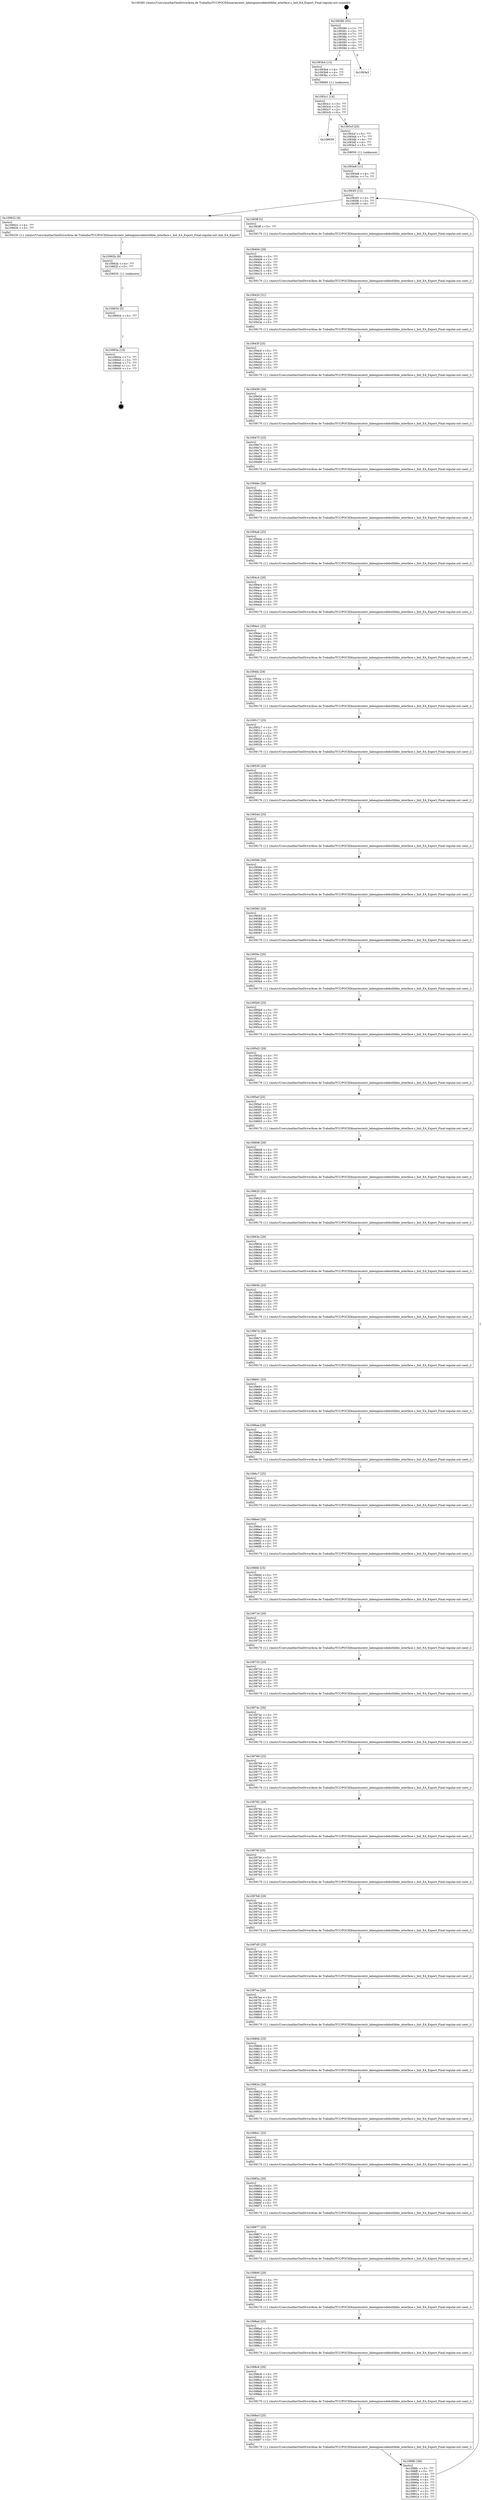 digraph "0x109380" {
  label = "0x109380 (/mnt/c/Users/mathe/OneDrive/Área de Trabalho/TCC/POCII/binaries/extr_labenginecodebotlibbe_interface.c_Init_EA_Export_Final-regular.out::main(0))"
  labelloc = "t"
  node[shape=record]

  Entry [label="",width=0.3,height=0.3,shape=circle,fillcolor=black,style=filled]
  "0x109380" [label="{
     0x109380 [35]\l
     | [instrs]\l
     &nbsp;&nbsp;0x109380 \<+1\>: ???\l
     &nbsp;&nbsp;0x109381 \<+3\>: ???\l
     &nbsp;&nbsp;0x109384 \<+7\>: ???\l
     &nbsp;&nbsp;0x10938b \<+7\>: ???\l
     &nbsp;&nbsp;0x109392 \<+3\>: ???\l
     &nbsp;&nbsp;0x109395 \<+4\>: ???\l
     &nbsp;&nbsp;0x109399 \<+4\>: ???\l
     &nbsp;&nbsp;0x10939d \<+6\>: ???\l
  }"]
  "0x1093b4" [label="{
     0x1093b4 [13]\l
     | [instrs]\l
     &nbsp;&nbsp;0x1093b4 \<+4\>: ???\l
     &nbsp;&nbsp;0x1093b8 \<+4\>: ???\l
     &nbsp;&nbsp;0x1093bc \<+5\>: ???\l
     | [calls]\l
     &nbsp;&nbsp;0x109060 \{1\} (unknown)\l
  }"]
  "0x1093a3" [label="{
     0x1093a3\l
  }", style=dashed]
  "0x1093c1" [label="{
     0x1093c1 [14]\l
     | [instrs]\l
     &nbsp;&nbsp;0x1093c1 \<+3\>: ???\l
     &nbsp;&nbsp;0x1093c4 \<+3\>: ???\l
     &nbsp;&nbsp;0x1093c7 \<+2\>: ???\l
     &nbsp;&nbsp;0x1093c9 \<+6\>: ???\l
  }"]
  "0x109939" [label="{
     0x109939\l
  }", style=dashed]
  "0x1093cf" [label="{
     0x1093cf [25]\l
     | [instrs]\l
     &nbsp;&nbsp;0x1093cf \<+5\>: ???\l
     &nbsp;&nbsp;0x1093d4 \<+7\>: ???\l
     &nbsp;&nbsp;0x1093db \<+4\>: ???\l
     &nbsp;&nbsp;0x1093df \<+4\>: ???\l
     &nbsp;&nbsp;0x1093e3 \<+5\>: ???\l
     | [calls]\l
     &nbsp;&nbsp;0x109050 \{1\} (unknown)\l
  }"]
  Exit [label="",width=0.3,height=0.3,shape=circle,fillcolor=black,style=filled,peripheries=2]
  "0x1093f3" [label="{
     0x1093f3 [12]\l
     | [instrs]\l
     &nbsp;&nbsp;0x1093f3 \<+3\>: ???\l
     &nbsp;&nbsp;0x1093f6 \<+3\>: ???\l
     &nbsp;&nbsp;0x1093f9 \<+6\>: ???\l
  }"]
  "0x109922" [label="{
     0x109922 [9]\l
     | [instrs]\l
     &nbsp;&nbsp;0x109922 \<+4\>: ???\l
     &nbsp;&nbsp;0x109926 \<+5\>: ???\l
     | [calls]\l
     &nbsp;&nbsp;0x109230 \{1\} (/mnt/c/Users/mathe/OneDrive/Área de Trabalho/TCC/POCII/binaries/extr_labenginecodebotlibbe_interface.c_Init_EA_Export_Final-regular.out::Init_EA_Export)\l
  }"]
  "0x1093ff" [label="{
     0x1093ff [5]\l
     | [instrs]\l
     &nbsp;&nbsp;0x1093ff \<+5\>: ???\l
     | [calls]\l
     &nbsp;&nbsp;0x109170 \{1\} (/mnt/c/Users/mathe/OneDrive/Área de Trabalho/TCC/POCII/binaries/extr_labenginecodebotlibbe_interface.c_Init_EA_Export_Final-regular.out::next_i)\l
  }"]
  "0x109404" [label="{
     0x109404 [28]\l
     | [instrs]\l
     &nbsp;&nbsp;0x109404 \<+5\>: ???\l
     &nbsp;&nbsp;0x109409 \<+1\>: ???\l
     &nbsp;&nbsp;0x10940a \<+2\>: ???\l
     &nbsp;&nbsp;0x10940c \<+6\>: ???\l
     &nbsp;&nbsp;0x109412 \<+3\>: ???\l
     &nbsp;&nbsp;0x109415 \<+6\>: ???\l
     &nbsp;&nbsp;0x10941b \<+5\>: ???\l
     | [calls]\l
     &nbsp;&nbsp;0x109170 \{1\} (/mnt/c/Users/mathe/OneDrive/Área de Trabalho/TCC/POCII/binaries/extr_labenginecodebotlibbe_interface.c_Init_EA_Export_Final-regular.out::next_i)\l
  }"]
  "0x109420" [label="{
     0x109420 [31]\l
     | [instrs]\l
     &nbsp;&nbsp;0x109420 \<+6\>: ???\l
     &nbsp;&nbsp;0x109426 \<+3\>: ???\l
     &nbsp;&nbsp;0x109429 \<+4\>: ???\l
     &nbsp;&nbsp;0x10942d \<+4\>: ???\l
     &nbsp;&nbsp;0x109431 \<+4\>: ???\l
     &nbsp;&nbsp;0x109435 \<+3\>: ???\l
     &nbsp;&nbsp;0x109438 \<+2\>: ???\l
     &nbsp;&nbsp;0x10943a \<+5\>: ???\l
     | [calls]\l
     &nbsp;&nbsp;0x109170 \{1\} (/mnt/c/Users/mathe/OneDrive/Área de Trabalho/TCC/POCII/binaries/extr_labenginecodebotlibbe_interface.c_Init_EA_Export_Final-regular.out::next_i)\l
  }"]
  "0x10943f" [label="{
     0x10943f [25]\l
     | [instrs]\l
     &nbsp;&nbsp;0x10943f \<+5\>: ???\l
     &nbsp;&nbsp;0x109444 \<+1\>: ???\l
     &nbsp;&nbsp;0x109445 \<+2\>: ???\l
     &nbsp;&nbsp;0x109447 \<+6\>: ???\l
     &nbsp;&nbsp;0x10944d \<+3\>: ???\l
     &nbsp;&nbsp;0x109450 \<+3\>: ???\l
     &nbsp;&nbsp;0x109453 \<+5\>: ???\l
     | [calls]\l
     &nbsp;&nbsp;0x109170 \{1\} (/mnt/c/Users/mathe/OneDrive/Área de Trabalho/TCC/POCII/binaries/extr_labenginecodebotlibbe_interface.c_Init_EA_Export_Final-regular.out::next_i)\l
  }"]
  "0x109458" [label="{
     0x109458 [29]\l
     | [instrs]\l
     &nbsp;&nbsp;0x109458 \<+3\>: ???\l
     &nbsp;&nbsp;0x10945b \<+3\>: ???\l
     &nbsp;&nbsp;0x10945e \<+4\>: ???\l
     &nbsp;&nbsp;0x109462 \<+4\>: ???\l
     &nbsp;&nbsp;0x109466 \<+4\>: ???\l
     &nbsp;&nbsp;0x10946a \<+3\>: ???\l
     &nbsp;&nbsp;0x10946d \<+3\>: ???\l
     &nbsp;&nbsp;0x109470 \<+5\>: ???\l
     | [calls]\l
     &nbsp;&nbsp;0x109170 \{1\} (/mnt/c/Users/mathe/OneDrive/Área de Trabalho/TCC/POCII/binaries/extr_labenginecodebotlibbe_interface.c_Init_EA_Export_Final-regular.out::next_i)\l
  }"]
  "0x109475" [label="{
     0x109475 [25]\l
     | [instrs]\l
     &nbsp;&nbsp;0x109475 \<+5\>: ???\l
     &nbsp;&nbsp;0x10947a \<+1\>: ???\l
     &nbsp;&nbsp;0x10947b \<+2\>: ???\l
     &nbsp;&nbsp;0x10947d \<+6\>: ???\l
     &nbsp;&nbsp;0x109483 \<+3\>: ???\l
     &nbsp;&nbsp;0x109486 \<+3\>: ???\l
     &nbsp;&nbsp;0x109489 \<+5\>: ???\l
     | [calls]\l
     &nbsp;&nbsp;0x109170 \{1\} (/mnt/c/Users/mathe/OneDrive/Área de Trabalho/TCC/POCII/binaries/extr_labenginecodebotlibbe_interface.c_Init_EA_Export_Final-regular.out::next_i)\l
  }"]
  "0x10948e" [label="{
     0x10948e [29]\l
     | [instrs]\l
     &nbsp;&nbsp;0x10948e \<+3\>: ???\l
     &nbsp;&nbsp;0x109491 \<+3\>: ???\l
     &nbsp;&nbsp;0x109494 \<+4\>: ???\l
     &nbsp;&nbsp;0x109498 \<+4\>: ???\l
     &nbsp;&nbsp;0x10949c \<+4\>: ???\l
     &nbsp;&nbsp;0x1094a0 \<+3\>: ???\l
     &nbsp;&nbsp;0x1094a3 \<+3\>: ???\l
     &nbsp;&nbsp;0x1094a6 \<+5\>: ???\l
     | [calls]\l
     &nbsp;&nbsp;0x109170 \{1\} (/mnt/c/Users/mathe/OneDrive/Área de Trabalho/TCC/POCII/binaries/extr_labenginecodebotlibbe_interface.c_Init_EA_Export_Final-regular.out::next_i)\l
  }"]
  "0x1094ab" [label="{
     0x1094ab [25]\l
     | [instrs]\l
     &nbsp;&nbsp;0x1094ab \<+5\>: ???\l
     &nbsp;&nbsp;0x1094b0 \<+1\>: ???\l
     &nbsp;&nbsp;0x1094b1 \<+2\>: ???\l
     &nbsp;&nbsp;0x1094b3 \<+6\>: ???\l
     &nbsp;&nbsp;0x1094b9 \<+3\>: ???\l
     &nbsp;&nbsp;0x1094bc \<+3\>: ???\l
     &nbsp;&nbsp;0x1094bf \<+5\>: ???\l
     | [calls]\l
     &nbsp;&nbsp;0x109170 \{1\} (/mnt/c/Users/mathe/OneDrive/Área de Trabalho/TCC/POCII/binaries/extr_labenginecodebotlibbe_interface.c_Init_EA_Export_Final-regular.out::next_i)\l
  }"]
  "0x1094c4" [label="{
     0x1094c4 [29]\l
     | [instrs]\l
     &nbsp;&nbsp;0x1094c4 \<+3\>: ???\l
     &nbsp;&nbsp;0x1094c7 \<+3\>: ???\l
     &nbsp;&nbsp;0x1094ca \<+4\>: ???\l
     &nbsp;&nbsp;0x1094ce \<+4\>: ???\l
     &nbsp;&nbsp;0x1094d2 \<+4\>: ???\l
     &nbsp;&nbsp;0x1094d6 \<+3\>: ???\l
     &nbsp;&nbsp;0x1094d9 \<+3\>: ???\l
     &nbsp;&nbsp;0x1094dc \<+5\>: ???\l
     | [calls]\l
     &nbsp;&nbsp;0x109170 \{1\} (/mnt/c/Users/mathe/OneDrive/Área de Trabalho/TCC/POCII/binaries/extr_labenginecodebotlibbe_interface.c_Init_EA_Export_Final-regular.out::next_i)\l
  }"]
  "0x1094e1" [label="{
     0x1094e1 [25]\l
     | [instrs]\l
     &nbsp;&nbsp;0x1094e1 \<+5\>: ???\l
     &nbsp;&nbsp;0x1094e6 \<+1\>: ???\l
     &nbsp;&nbsp;0x1094e7 \<+2\>: ???\l
     &nbsp;&nbsp;0x1094e9 \<+6\>: ???\l
     &nbsp;&nbsp;0x1094ef \<+3\>: ???\l
     &nbsp;&nbsp;0x1094f2 \<+3\>: ???\l
     &nbsp;&nbsp;0x1094f5 \<+5\>: ???\l
     | [calls]\l
     &nbsp;&nbsp;0x109170 \{1\} (/mnt/c/Users/mathe/OneDrive/Área de Trabalho/TCC/POCII/binaries/extr_labenginecodebotlibbe_interface.c_Init_EA_Export_Final-regular.out::next_i)\l
  }"]
  "0x1094fa" [label="{
     0x1094fa [29]\l
     | [instrs]\l
     &nbsp;&nbsp;0x1094fa \<+3\>: ???\l
     &nbsp;&nbsp;0x1094fd \<+3\>: ???\l
     &nbsp;&nbsp;0x109500 \<+4\>: ???\l
     &nbsp;&nbsp;0x109504 \<+4\>: ???\l
     &nbsp;&nbsp;0x109508 \<+4\>: ???\l
     &nbsp;&nbsp;0x10950c \<+3\>: ???\l
     &nbsp;&nbsp;0x10950f \<+3\>: ???\l
     &nbsp;&nbsp;0x109512 \<+5\>: ???\l
     | [calls]\l
     &nbsp;&nbsp;0x109170 \{1\} (/mnt/c/Users/mathe/OneDrive/Área de Trabalho/TCC/POCII/binaries/extr_labenginecodebotlibbe_interface.c_Init_EA_Export_Final-regular.out::next_i)\l
  }"]
  "0x109517" [label="{
     0x109517 [25]\l
     | [instrs]\l
     &nbsp;&nbsp;0x109517 \<+5\>: ???\l
     &nbsp;&nbsp;0x10951c \<+1\>: ???\l
     &nbsp;&nbsp;0x10951d \<+2\>: ???\l
     &nbsp;&nbsp;0x10951f \<+6\>: ???\l
     &nbsp;&nbsp;0x109525 \<+3\>: ???\l
     &nbsp;&nbsp;0x109528 \<+3\>: ???\l
     &nbsp;&nbsp;0x10952b \<+5\>: ???\l
     | [calls]\l
     &nbsp;&nbsp;0x109170 \{1\} (/mnt/c/Users/mathe/OneDrive/Área de Trabalho/TCC/POCII/binaries/extr_labenginecodebotlibbe_interface.c_Init_EA_Export_Final-regular.out::next_i)\l
  }"]
  "0x109530" [label="{
     0x109530 [29]\l
     | [instrs]\l
     &nbsp;&nbsp;0x109530 \<+3\>: ???\l
     &nbsp;&nbsp;0x109533 \<+3\>: ???\l
     &nbsp;&nbsp;0x109536 \<+4\>: ???\l
     &nbsp;&nbsp;0x10953a \<+4\>: ???\l
     &nbsp;&nbsp;0x10953e \<+4\>: ???\l
     &nbsp;&nbsp;0x109542 \<+3\>: ???\l
     &nbsp;&nbsp;0x109545 \<+3\>: ???\l
     &nbsp;&nbsp;0x109548 \<+5\>: ???\l
     | [calls]\l
     &nbsp;&nbsp;0x109170 \{1\} (/mnt/c/Users/mathe/OneDrive/Área de Trabalho/TCC/POCII/binaries/extr_labenginecodebotlibbe_interface.c_Init_EA_Export_Final-regular.out::next_i)\l
  }"]
  "0x10954d" [label="{
     0x10954d [25]\l
     | [instrs]\l
     &nbsp;&nbsp;0x10954d \<+5\>: ???\l
     &nbsp;&nbsp;0x109552 \<+1\>: ???\l
     &nbsp;&nbsp;0x109553 \<+2\>: ???\l
     &nbsp;&nbsp;0x109555 \<+6\>: ???\l
     &nbsp;&nbsp;0x10955b \<+3\>: ???\l
     &nbsp;&nbsp;0x10955e \<+3\>: ???\l
     &nbsp;&nbsp;0x109561 \<+5\>: ???\l
     | [calls]\l
     &nbsp;&nbsp;0x109170 \{1\} (/mnt/c/Users/mathe/OneDrive/Área de Trabalho/TCC/POCII/binaries/extr_labenginecodebotlibbe_interface.c_Init_EA_Export_Final-regular.out::next_i)\l
  }"]
  "0x109566" [label="{
     0x109566 [29]\l
     | [instrs]\l
     &nbsp;&nbsp;0x109566 \<+3\>: ???\l
     &nbsp;&nbsp;0x109569 \<+3\>: ???\l
     &nbsp;&nbsp;0x10956c \<+4\>: ???\l
     &nbsp;&nbsp;0x109570 \<+4\>: ???\l
     &nbsp;&nbsp;0x109574 \<+4\>: ???\l
     &nbsp;&nbsp;0x109578 \<+3\>: ???\l
     &nbsp;&nbsp;0x10957b \<+3\>: ???\l
     &nbsp;&nbsp;0x10957e \<+5\>: ???\l
     | [calls]\l
     &nbsp;&nbsp;0x109170 \{1\} (/mnt/c/Users/mathe/OneDrive/Área de Trabalho/TCC/POCII/binaries/extr_labenginecodebotlibbe_interface.c_Init_EA_Export_Final-regular.out::next_i)\l
  }"]
  "0x109583" [label="{
     0x109583 [25]\l
     | [instrs]\l
     &nbsp;&nbsp;0x109583 \<+5\>: ???\l
     &nbsp;&nbsp;0x109588 \<+1\>: ???\l
     &nbsp;&nbsp;0x109589 \<+2\>: ???\l
     &nbsp;&nbsp;0x10958b \<+6\>: ???\l
     &nbsp;&nbsp;0x109591 \<+3\>: ???\l
     &nbsp;&nbsp;0x109594 \<+3\>: ???\l
     &nbsp;&nbsp;0x109597 \<+5\>: ???\l
     | [calls]\l
     &nbsp;&nbsp;0x109170 \{1\} (/mnt/c/Users/mathe/OneDrive/Área de Trabalho/TCC/POCII/binaries/extr_labenginecodebotlibbe_interface.c_Init_EA_Export_Final-regular.out::next_i)\l
  }"]
  "0x10959c" [label="{
     0x10959c [29]\l
     | [instrs]\l
     &nbsp;&nbsp;0x10959c \<+3\>: ???\l
     &nbsp;&nbsp;0x10959f \<+3\>: ???\l
     &nbsp;&nbsp;0x1095a2 \<+4\>: ???\l
     &nbsp;&nbsp;0x1095a6 \<+4\>: ???\l
     &nbsp;&nbsp;0x1095aa \<+4\>: ???\l
     &nbsp;&nbsp;0x1095ae \<+3\>: ???\l
     &nbsp;&nbsp;0x1095b1 \<+3\>: ???\l
     &nbsp;&nbsp;0x1095b4 \<+5\>: ???\l
     | [calls]\l
     &nbsp;&nbsp;0x109170 \{1\} (/mnt/c/Users/mathe/OneDrive/Área de Trabalho/TCC/POCII/binaries/extr_labenginecodebotlibbe_interface.c_Init_EA_Export_Final-regular.out::next_i)\l
  }"]
  "0x1095b9" [label="{
     0x1095b9 [25]\l
     | [instrs]\l
     &nbsp;&nbsp;0x1095b9 \<+5\>: ???\l
     &nbsp;&nbsp;0x1095be \<+1\>: ???\l
     &nbsp;&nbsp;0x1095bf \<+2\>: ???\l
     &nbsp;&nbsp;0x1095c1 \<+6\>: ???\l
     &nbsp;&nbsp;0x1095c7 \<+3\>: ???\l
     &nbsp;&nbsp;0x1095ca \<+3\>: ???\l
     &nbsp;&nbsp;0x1095cd \<+5\>: ???\l
     | [calls]\l
     &nbsp;&nbsp;0x109170 \{1\} (/mnt/c/Users/mathe/OneDrive/Área de Trabalho/TCC/POCII/binaries/extr_labenginecodebotlibbe_interface.c_Init_EA_Export_Final-regular.out::next_i)\l
  }"]
  "0x1095d2" [label="{
     0x1095d2 [29]\l
     | [instrs]\l
     &nbsp;&nbsp;0x1095d2 \<+3\>: ???\l
     &nbsp;&nbsp;0x1095d5 \<+3\>: ???\l
     &nbsp;&nbsp;0x1095d8 \<+4\>: ???\l
     &nbsp;&nbsp;0x1095dc \<+4\>: ???\l
     &nbsp;&nbsp;0x1095e0 \<+4\>: ???\l
     &nbsp;&nbsp;0x1095e4 \<+3\>: ???\l
     &nbsp;&nbsp;0x1095e7 \<+3\>: ???\l
     &nbsp;&nbsp;0x1095ea \<+5\>: ???\l
     | [calls]\l
     &nbsp;&nbsp;0x109170 \{1\} (/mnt/c/Users/mathe/OneDrive/Área de Trabalho/TCC/POCII/binaries/extr_labenginecodebotlibbe_interface.c_Init_EA_Export_Final-regular.out::next_i)\l
  }"]
  "0x1095ef" [label="{
     0x1095ef [25]\l
     | [instrs]\l
     &nbsp;&nbsp;0x1095ef \<+5\>: ???\l
     &nbsp;&nbsp;0x1095f4 \<+1\>: ???\l
     &nbsp;&nbsp;0x1095f5 \<+2\>: ???\l
     &nbsp;&nbsp;0x1095f7 \<+6\>: ???\l
     &nbsp;&nbsp;0x1095fd \<+3\>: ???\l
     &nbsp;&nbsp;0x109600 \<+3\>: ???\l
     &nbsp;&nbsp;0x109603 \<+5\>: ???\l
     | [calls]\l
     &nbsp;&nbsp;0x109170 \{1\} (/mnt/c/Users/mathe/OneDrive/Área de Trabalho/TCC/POCII/binaries/extr_labenginecodebotlibbe_interface.c_Init_EA_Export_Final-regular.out::next_i)\l
  }"]
  "0x109608" [label="{
     0x109608 [29]\l
     | [instrs]\l
     &nbsp;&nbsp;0x109608 \<+3\>: ???\l
     &nbsp;&nbsp;0x10960b \<+3\>: ???\l
     &nbsp;&nbsp;0x10960e \<+4\>: ???\l
     &nbsp;&nbsp;0x109612 \<+4\>: ???\l
     &nbsp;&nbsp;0x109616 \<+4\>: ???\l
     &nbsp;&nbsp;0x10961a \<+3\>: ???\l
     &nbsp;&nbsp;0x10961d \<+3\>: ???\l
     &nbsp;&nbsp;0x109620 \<+5\>: ???\l
     | [calls]\l
     &nbsp;&nbsp;0x109170 \{1\} (/mnt/c/Users/mathe/OneDrive/Área de Trabalho/TCC/POCII/binaries/extr_labenginecodebotlibbe_interface.c_Init_EA_Export_Final-regular.out::next_i)\l
  }"]
  "0x109625" [label="{
     0x109625 [25]\l
     | [instrs]\l
     &nbsp;&nbsp;0x109625 \<+5\>: ???\l
     &nbsp;&nbsp;0x10962a \<+1\>: ???\l
     &nbsp;&nbsp;0x10962b \<+2\>: ???\l
     &nbsp;&nbsp;0x10962d \<+6\>: ???\l
     &nbsp;&nbsp;0x109633 \<+3\>: ???\l
     &nbsp;&nbsp;0x109636 \<+3\>: ???\l
     &nbsp;&nbsp;0x109639 \<+5\>: ???\l
     | [calls]\l
     &nbsp;&nbsp;0x109170 \{1\} (/mnt/c/Users/mathe/OneDrive/Área de Trabalho/TCC/POCII/binaries/extr_labenginecodebotlibbe_interface.c_Init_EA_Export_Final-regular.out::next_i)\l
  }"]
  "0x10963e" [label="{
     0x10963e [29]\l
     | [instrs]\l
     &nbsp;&nbsp;0x10963e \<+3\>: ???\l
     &nbsp;&nbsp;0x109641 \<+3\>: ???\l
     &nbsp;&nbsp;0x109644 \<+4\>: ???\l
     &nbsp;&nbsp;0x109648 \<+4\>: ???\l
     &nbsp;&nbsp;0x10964c \<+4\>: ???\l
     &nbsp;&nbsp;0x109650 \<+3\>: ???\l
     &nbsp;&nbsp;0x109653 \<+3\>: ???\l
     &nbsp;&nbsp;0x109656 \<+5\>: ???\l
     | [calls]\l
     &nbsp;&nbsp;0x109170 \{1\} (/mnt/c/Users/mathe/OneDrive/Área de Trabalho/TCC/POCII/binaries/extr_labenginecodebotlibbe_interface.c_Init_EA_Export_Final-regular.out::next_i)\l
  }"]
  "0x10965b" [label="{
     0x10965b [25]\l
     | [instrs]\l
     &nbsp;&nbsp;0x10965b \<+5\>: ???\l
     &nbsp;&nbsp;0x109660 \<+1\>: ???\l
     &nbsp;&nbsp;0x109661 \<+2\>: ???\l
     &nbsp;&nbsp;0x109663 \<+6\>: ???\l
     &nbsp;&nbsp;0x109669 \<+3\>: ???\l
     &nbsp;&nbsp;0x10966c \<+3\>: ???\l
     &nbsp;&nbsp;0x10966f \<+5\>: ???\l
     | [calls]\l
     &nbsp;&nbsp;0x109170 \{1\} (/mnt/c/Users/mathe/OneDrive/Área de Trabalho/TCC/POCII/binaries/extr_labenginecodebotlibbe_interface.c_Init_EA_Export_Final-regular.out::next_i)\l
  }"]
  "0x109674" [label="{
     0x109674 [29]\l
     | [instrs]\l
     &nbsp;&nbsp;0x109674 \<+3\>: ???\l
     &nbsp;&nbsp;0x109677 \<+3\>: ???\l
     &nbsp;&nbsp;0x10967a \<+4\>: ???\l
     &nbsp;&nbsp;0x10967e \<+4\>: ???\l
     &nbsp;&nbsp;0x109682 \<+4\>: ???\l
     &nbsp;&nbsp;0x109686 \<+3\>: ???\l
     &nbsp;&nbsp;0x109689 \<+3\>: ???\l
     &nbsp;&nbsp;0x10968c \<+5\>: ???\l
     | [calls]\l
     &nbsp;&nbsp;0x109170 \{1\} (/mnt/c/Users/mathe/OneDrive/Área de Trabalho/TCC/POCII/binaries/extr_labenginecodebotlibbe_interface.c_Init_EA_Export_Final-regular.out::next_i)\l
  }"]
  "0x109691" [label="{
     0x109691 [25]\l
     | [instrs]\l
     &nbsp;&nbsp;0x109691 \<+5\>: ???\l
     &nbsp;&nbsp;0x109696 \<+1\>: ???\l
     &nbsp;&nbsp;0x109697 \<+2\>: ???\l
     &nbsp;&nbsp;0x109699 \<+6\>: ???\l
     &nbsp;&nbsp;0x10969f \<+3\>: ???\l
     &nbsp;&nbsp;0x1096a2 \<+3\>: ???\l
     &nbsp;&nbsp;0x1096a5 \<+5\>: ???\l
     | [calls]\l
     &nbsp;&nbsp;0x109170 \{1\} (/mnt/c/Users/mathe/OneDrive/Área de Trabalho/TCC/POCII/binaries/extr_labenginecodebotlibbe_interface.c_Init_EA_Export_Final-regular.out::next_i)\l
  }"]
  "0x1096aa" [label="{
     0x1096aa [29]\l
     | [instrs]\l
     &nbsp;&nbsp;0x1096aa \<+3\>: ???\l
     &nbsp;&nbsp;0x1096ad \<+3\>: ???\l
     &nbsp;&nbsp;0x1096b0 \<+4\>: ???\l
     &nbsp;&nbsp;0x1096b4 \<+4\>: ???\l
     &nbsp;&nbsp;0x1096b8 \<+4\>: ???\l
     &nbsp;&nbsp;0x1096bc \<+3\>: ???\l
     &nbsp;&nbsp;0x1096bf \<+3\>: ???\l
     &nbsp;&nbsp;0x1096c2 \<+5\>: ???\l
     | [calls]\l
     &nbsp;&nbsp;0x109170 \{1\} (/mnt/c/Users/mathe/OneDrive/Área de Trabalho/TCC/POCII/binaries/extr_labenginecodebotlibbe_interface.c_Init_EA_Export_Final-regular.out::next_i)\l
  }"]
  "0x1096c7" [label="{
     0x1096c7 [25]\l
     | [instrs]\l
     &nbsp;&nbsp;0x1096c7 \<+5\>: ???\l
     &nbsp;&nbsp;0x1096cc \<+1\>: ???\l
     &nbsp;&nbsp;0x1096cd \<+2\>: ???\l
     &nbsp;&nbsp;0x1096cf \<+6\>: ???\l
     &nbsp;&nbsp;0x1096d5 \<+3\>: ???\l
     &nbsp;&nbsp;0x1096d8 \<+3\>: ???\l
     &nbsp;&nbsp;0x1096db \<+5\>: ???\l
     | [calls]\l
     &nbsp;&nbsp;0x109170 \{1\} (/mnt/c/Users/mathe/OneDrive/Área de Trabalho/TCC/POCII/binaries/extr_labenginecodebotlibbe_interface.c_Init_EA_Export_Final-regular.out::next_i)\l
  }"]
  "0x1096e0" [label="{
     0x1096e0 [29]\l
     | [instrs]\l
     &nbsp;&nbsp;0x1096e0 \<+3\>: ???\l
     &nbsp;&nbsp;0x1096e3 \<+3\>: ???\l
     &nbsp;&nbsp;0x1096e6 \<+4\>: ???\l
     &nbsp;&nbsp;0x1096ea \<+4\>: ???\l
     &nbsp;&nbsp;0x1096ee \<+4\>: ???\l
     &nbsp;&nbsp;0x1096f2 \<+3\>: ???\l
     &nbsp;&nbsp;0x1096f5 \<+3\>: ???\l
     &nbsp;&nbsp;0x1096f8 \<+5\>: ???\l
     | [calls]\l
     &nbsp;&nbsp;0x109170 \{1\} (/mnt/c/Users/mathe/OneDrive/Área de Trabalho/TCC/POCII/binaries/extr_labenginecodebotlibbe_interface.c_Init_EA_Export_Final-regular.out::next_i)\l
  }"]
  "0x1096fd" [label="{
     0x1096fd [25]\l
     | [instrs]\l
     &nbsp;&nbsp;0x1096fd \<+5\>: ???\l
     &nbsp;&nbsp;0x109702 \<+1\>: ???\l
     &nbsp;&nbsp;0x109703 \<+2\>: ???\l
     &nbsp;&nbsp;0x109705 \<+6\>: ???\l
     &nbsp;&nbsp;0x10970b \<+3\>: ???\l
     &nbsp;&nbsp;0x10970e \<+3\>: ???\l
     &nbsp;&nbsp;0x109711 \<+5\>: ???\l
     | [calls]\l
     &nbsp;&nbsp;0x109170 \{1\} (/mnt/c/Users/mathe/OneDrive/Área de Trabalho/TCC/POCII/binaries/extr_labenginecodebotlibbe_interface.c_Init_EA_Export_Final-regular.out::next_i)\l
  }"]
  "0x109716" [label="{
     0x109716 [29]\l
     | [instrs]\l
     &nbsp;&nbsp;0x109716 \<+3\>: ???\l
     &nbsp;&nbsp;0x109719 \<+3\>: ???\l
     &nbsp;&nbsp;0x10971c \<+4\>: ???\l
     &nbsp;&nbsp;0x109720 \<+4\>: ???\l
     &nbsp;&nbsp;0x109724 \<+4\>: ???\l
     &nbsp;&nbsp;0x109728 \<+3\>: ???\l
     &nbsp;&nbsp;0x10972b \<+3\>: ???\l
     &nbsp;&nbsp;0x10972e \<+5\>: ???\l
     | [calls]\l
     &nbsp;&nbsp;0x109170 \{1\} (/mnt/c/Users/mathe/OneDrive/Área de Trabalho/TCC/POCII/binaries/extr_labenginecodebotlibbe_interface.c_Init_EA_Export_Final-regular.out::next_i)\l
  }"]
  "0x109733" [label="{
     0x109733 [25]\l
     | [instrs]\l
     &nbsp;&nbsp;0x109733 \<+5\>: ???\l
     &nbsp;&nbsp;0x109738 \<+1\>: ???\l
     &nbsp;&nbsp;0x109739 \<+2\>: ???\l
     &nbsp;&nbsp;0x10973b \<+6\>: ???\l
     &nbsp;&nbsp;0x109741 \<+3\>: ???\l
     &nbsp;&nbsp;0x109744 \<+3\>: ???\l
     &nbsp;&nbsp;0x109747 \<+5\>: ???\l
     | [calls]\l
     &nbsp;&nbsp;0x109170 \{1\} (/mnt/c/Users/mathe/OneDrive/Área de Trabalho/TCC/POCII/binaries/extr_labenginecodebotlibbe_interface.c_Init_EA_Export_Final-regular.out::next_i)\l
  }"]
  "0x10974c" [label="{
     0x10974c [29]\l
     | [instrs]\l
     &nbsp;&nbsp;0x10974c \<+3\>: ???\l
     &nbsp;&nbsp;0x10974f \<+3\>: ???\l
     &nbsp;&nbsp;0x109752 \<+4\>: ???\l
     &nbsp;&nbsp;0x109756 \<+4\>: ???\l
     &nbsp;&nbsp;0x10975a \<+4\>: ???\l
     &nbsp;&nbsp;0x10975e \<+3\>: ???\l
     &nbsp;&nbsp;0x109761 \<+3\>: ???\l
     &nbsp;&nbsp;0x109764 \<+5\>: ???\l
     | [calls]\l
     &nbsp;&nbsp;0x109170 \{1\} (/mnt/c/Users/mathe/OneDrive/Área de Trabalho/TCC/POCII/binaries/extr_labenginecodebotlibbe_interface.c_Init_EA_Export_Final-regular.out::next_i)\l
  }"]
  "0x109769" [label="{
     0x109769 [25]\l
     | [instrs]\l
     &nbsp;&nbsp;0x109769 \<+5\>: ???\l
     &nbsp;&nbsp;0x10976e \<+1\>: ???\l
     &nbsp;&nbsp;0x10976f \<+2\>: ???\l
     &nbsp;&nbsp;0x109771 \<+6\>: ???\l
     &nbsp;&nbsp;0x109777 \<+3\>: ???\l
     &nbsp;&nbsp;0x10977a \<+3\>: ???\l
     &nbsp;&nbsp;0x10977d \<+5\>: ???\l
     | [calls]\l
     &nbsp;&nbsp;0x109170 \{1\} (/mnt/c/Users/mathe/OneDrive/Área de Trabalho/TCC/POCII/binaries/extr_labenginecodebotlibbe_interface.c_Init_EA_Export_Final-regular.out::next_i)\l
  }"]
  "0x109782" [label="{
     0x109782 [29]\l
     | [instrs]\l
     &nbsp;&nbsp;0x109782 \<+3\>: ???\l
     &nbsp;&nbsp;0x109785 \<+3\>: ???\l
     &nbsp;&nbsp;0x109788 \<+4\>: ???\l
     &nbsp;&nbsp;0x10978c \<+4\>: ???\l
     &nbsp;&nbsp;0x109790 \<+4\>: ???\l
     &nbsp;&nbsp;0x109794 \<+3\>: ???\l
     &nbsp;&nbsp;0x109797 \<+3\>: ???\l
     &nbsp;&nbsp;0x10979a \<+5\>: ???\l
     | [calls]\l
     &nbsp;&nbsp;0x109170 \{1\} (/mnt/c/Users/mathe/OneDrive/Área de Trabalho/TCC/POCII/binaries/extr_labenginecodebotlibbe_interface.c_Init_EA_Export_Final-regular.out::next_i)\l
  }"]
  "0x10979f" [label="{
     0x10979f [25]\l
     | [instrs]\l
     &nbsp;&nbsp;0x10979f \<+5\>: ???\l
     &nbsp;&nbsp;0x1097a4 \<+1\>: ???\l
     &nbsp;&nbsp;0x1097a5 \<+2\>: ???\l
     &nbsp;&nbsp;0x1097a7 \<+6\>: ???\l
     &nbsp;&nbsp;0x1097ad \<+3\>: ???\l
     &nbsp;&nbsp;0x1097b0 \<+3\>: ???\l
     &nbsp;&nbsp;0x1097b3 \<+5\>: ???\l
     | [calls]\l
     &nbsp;&nbsp;0x109170 \{1\} (/mnt/c/Users/mathe/OneDrive/Área de Trabalho/TCC/POCII/binaries/extr_labenginecodebotlibbe_interface.c_Init_EA_Export_Final-regular.out::next_i)\l
  }"]
  "0x1097b8" [label="{
     0x1097b8 [29]\l
     | [instrs]\l
     &nbsp;&nbsp;0x1097b8 \<+3\>: ???\l
     &nbsp;&nbsp;0x1097bb \<+3\>: ???\l
     &nbsp;&nbsp;0x1097be \<+4\>: ???\l
     &nbsp;&nbsp;0x1097c2 \<+4\>: ???\l
     &nbsp;&nbsp;0x1097c6 \<+4\>: ???\l
     &nbsp;&nbsp;0x1097ca \<+3\>: ???\l
     &nbsp;&nbsp;0x1097cd \<+3\>: ???\l
     &nbsp;&nbsp;0x1097d0 \<+5\>: ???\l
     | [calls]\l
     &nbsp;&nbsp;0x109170 \{1\} (/mnt/c/Users/mathe/OneDrive/Área de Trabalho/TCC/POCII/binaries/extr_labenginecodebotlibbe_interface.c_Init_EA_Export_Final-regular.out::next_i)\l
  }"]
  "0x1097d5" [label="{
     0x1097d5 [25]\l
     | [instrs]\l
     &nbsp;&nbsp;0x1097d5 \<+5\>: ???\l
     &nbsp;&nbsp;0x1097da \<+1\>: ???\l
     &nbsp;&nbsp;0x1097db \<+2\>: ???\l
     &nbsp;&nbsp;0x1097dd \<+6\>: ???\l
     &nbsp;&nbsp;0x1097e3 \<+3\>: ???\l
     &nbsp;&nbsp;0x1097e6 \<+3\>: ???\l
     &nbsp;&nbsp;0x1097e9 \<+5\>: ???\l
     | [calls]\l
     &nbsp;&nbsp;0x109170 \{1\} (/mnt/c/Users/mathe/OneDrive/Área de Trabalho/TCC/POCII/binaries/extr_labenginecodebotlibbe_interface.c_Init_EA_Export_Final-regular.out::next_i)\l
  }"]
  "0x1097ee" [label="{
     0x1097ee [29]\l
     | [instrs]\l
     &nbsp;&nbsp;0x1097ee \<+3\>: ???\l
     &nbsp;&nbsp;0x1097f1 \<+3\>: ???\l
     &nbsp;&nbsp;0x1097f4 \<+4\>: ???\l
     &nbsp;&nbsp;0x1097f8 \<+4\>: ???\l
     &nbsp;&nbsp;0x1097fc \<+4\>: ???\l
     &nbsp;&nbsp;0x109800 \<+3\>: ???\l
     &nbsp;&nbsp;0x109803 \<+3\>: ???\l
     &nbsp;&nbsp;0x109806 \<+5\>: ???\l
     | [calls]\l
     &nbsp;&nbsp;0x109170 \{1\} (/mnt/c/Users/mathe/OneDrive/Área de Trabalho/TCC/POCII/binaries/extr_labenginecodebotlibbe_interface.c_Init_EA_Export_Final-regular.out::next_i)\l
  }"]
  "0x10980b" [label="{
     0x10980b [25]\l
     | [instrs]\l
     &nbsp;&nbsp;0x10980b \<+5\>: ???\l
     &nbsp;&nbsp;0x109810 \<+1\>: ???\l
     &nbsp;&nbsp;0x109811 \<+2\>: ???\l
     &nbsp;&nbsp;0x109813 \<+6\>: ???\l
     &nbsp;&nbsp;0x109819 \<+3\>: ???\l
     &nbsp;&nbsp;0x10981c \<+3\>: ???\l
     &nbsp;&nbsp;0x10981f \<+5\>: ???\l
     | [calls]\l
     &nbsp;&nbsp;0x109170 \{1\} (/mnt/c/Users/mathe/OneDrive/Área de Trabalho/TCC/POCII/binaries/extr_labenginecodebotlibbe_interface.c_Init_EA_Export_Final-regular.out::next_i)\l
  }"]
  "0x109824" [label="{
     0x109824 [29]\l
     | [instrs]\l
     &nbsp;&nbsp;0x109824 \<+3\>: ???\l
     &nbsp;&nbsp;0x109827 \<+3\>: ???\l
     &nbsp;&nbsp;0x10982a \<+4\>: ???\l
     &nbsp;&nbsp;0x10982e \<+4\>: ???\l
     &nbsp;&nbsp;0x109832 \<+4\>: ???\l
     &nbsp;&nbsp;0x109836 \<+3\>: ???\l
     &nbsp;&nbsp;0x109839 \<+3\>: ???\l
     &nbsp;&nbsp;0x10983c \<+5\>: ???\l
     | [calls]\l
     &nbsp;&nbsp;0x109170 \{1\} (/mnt/c/Users/mathe/OneDrive/Área de Trabalho/TCC/POCII/binaries/extr_labenginecodebotlibbe_interface.c_Init_EA_Export_Final-regular.out::next_i)\l
  }"]
  "0x109841" [label="{
     0x109841 [25]\l
     | [instrs]\l
     &nbsp;&nbsp;0x109841 \<+5\>: ???\l
     &nbsp;&nbsp;0x109846 \<+1\>: ???\l
     &nbsp;&nbsp;0x109847 \<+2\>: ???\l
     &nbsp;&nbsp;0x109849 \<+6\>: ???\l
     &nbsp;&nbsp;0x10984f \<+3\>: ???\l
     &nbsp;&nbsp;0x109852 \<+3\>: ???\l
     &nbsp;&nbsp;0x109855 \<+5\>: ???\l
     | [calls]\l
     &nbsp;&nbsp;0x109170 \{1\} (/mnt/c/Users/mathe/OneDrive/Área de Trabalho/TCC/POCII/binaries/extr_labenginecodebotlibbe_interface.c_Init_EA_Export_Final-regular.out::next_i)\l
  }"]
  "0x10985a" [label="{
     0x10985a [29]\l
     | [instrs]\l
     &nbsp;&nbsp;0x10985a \<+3\>: ???\l
     &nbsp;&nbsp;0x10985d \<+3\>: ???\l
     &nbsp;&nbsp;0x109860 \<+4\>: ???\l
     &nbsp;&nbsp;0x109864 \<+4\>: ???\l
     &nbsp;&nbsp;0x109868 \<+4\>: ???\l
     &nbsp;&nbsp;0x10986c \<+3\>: ???\l
     &nbsp;&nbsp;0x10986f \<+3\>: ???\l
     &nbsp;&nbsp;0x109872 \<+5\>: ???\l
     | [calls]\l
     &nbsp;&nbsp;0x109170 \{1\} (/mnt/c/Users/mathe/OneDrive/Área de Trabalho/TCC/POCII/binaries/extr_labenginecodebotlibbe_interface.c_Init_EA_Export_Final-regular.out::next_i)\l
  }"]
  "0x109877" [label="{
     0x109877 [25]\l
     | [instrs]\l
     &nbsp;&nbsp;0x109877 \<+5\>: ???\l
     &nbsp;&nbsp;0x10987c \<+1\>: ???\l
     &nbsp;&nbsp;0x10987d \<+2\>: ???\l
     &nbsp;&nbsp;0x10987f \<+6\>: ???\l
     &nbsp;&nbsp;0x109885 \<+3\>: ???\l
     &nbsp;&nbsp;0x109888 \<+3\>: ???\l
     &nbsp;&nbsp;0x10988b \<+5\>: ???\l
     | [calls]\l
     &nbsp;&nbsp;0x109170 \{1\} (/mnt/c/Users/mathe/OneDrive/Área de Trabalho/TCC/POCII/binaries/extr_labenginecodebotlibbe_interface.c_Init_EA_Export_Final-regular.out::next_i)\l
  }"]
  "0x109890" [label="{
     0x109890 [29]\l
     | [instrs]\l
     &nbsp;&nbsp;0x109890 \<+3\>: ???\l
     &nbsp;&nbsp;0x109893 \<+3\>: ???\l
     &nbsp;&nbsp;0x109896 \<+4\>: ???\l
     &nbsp;&nbsp;0x10989a \<+4\>: ???\l
     &nbsp;&nbsp;0x10989e \<+4\>: ???\l
     &nbsp;&nbsp;0x1098a2 \<+3\>: ???\l
     &nbsp;&nbsp;0x1098a5 \<+3\>: ???\l
     &nbsp;&nbsp;0x1098a8 \<+5\>: ???\l
     | [calls]\l
     &nbsp;&nbsp;0x109170 \{1\} (/mnt/c/Users/mathe/OneDrive/Área de Trabalho/TCC/POCII/binaries/extr_labenginecodebotlibbe_interface.c_Init_EA_Export_Final-regular.out::next_i)\l
  }"]
  "0x1098ad" [label="{
     0x1098ad [25]\l
     | [instrs]\l
     &nbsp;&nbsp;0x1098ad \<+5\>: ???\l
     &nbsp;&nbsp;0x1098b2 \<+1\>: ???\l
     &nbsp;&nbsp;0x1098b3 \<+2\>: ???\l
     &nbsp;&nbsp;0x1098b5 \<+6\>: ???\l
     &nbsp;&nbsp;0x1098bb \<+3\>: ???\l
     &nbsp;&nbsp;0x1098be \<+3\>: ???\l
     &nbsp;&nbsp;0x1098c1 \<+5\>: ???\l
     | [calls]\l
     &nbsp;&nbsp;0x109170 \{1\} (/mnt/c/Users/mathe/OneDrive/Área de Trabalho/TCC/POCII/binaries/extr_labenginecodebotlibbe_interface.c_Init_EA_Export_Final-regular.out::next_i)\l
  }"]
  "0x1098c6" [label="{
     0x1098c6 [29]\l
     | [instrs]\l
     &nbsp;&nbsp;0x1098c6 \<+3\>: ???\l
     &nbsp;&nbsp;0x1098c9 \<+3\>: ???\l
     &nbsp;&nbsp;0x1098cc \<+4\>: ???\l
     &nbsp;&nbsp;0x1098d0 \<+4\>: ???\l
     &nbsp;&nbsp;0x1098d4 \<+4\>: ???\l
     &nbsp;&nbsp;0x1098d8 \<+3\>: ???\l
     &nbsp;&nbsp;0x1098db \<+3\>: ???\l
     &nbsp;&nbsp;0x1098de \<+5\>: ???\l
     | [calls]\l
     &nbsp;&nbsp;0x109170 \{1\} (/mnt/c/Users/mathe/OneDrive/Área de Trabalho/TCC/POCII/binaries/extr_labenginecodebotlibbe_interface.c_Init_EA_Export_Final-regular.out::next_i)\l
  }"]
  "0x1098e3" [label="{
     0x1098e3 [25]\l
     | [instrs]\l
     &nbsp;&nbsp;0x1098e3 \<+5\>: ???\l
     &nbsp;&nbsp;0x1098e8 \<+1\>: ???\l
     &nbsp;&nbsp;0x1098e9 \<+2\>: ???\l
     &nbsp;&nbsp;0x1098eb \<+6\>: ???\l
     &nbsp;&nbsp;0x1098f1 \<+3\>: ???\l
     &nbsp;&nbsp;0x1098f4 \<+3\>: ???\l
     &nbsp;&nbsp;0x1098f7 \<+5\>: ???\l
     | [calls]\l
     &nbsp;&nbsp;0x109170 \{1\} (/mnt/c/Users/mathe/OneDrive/Área de Trabalho/TCC/POCII/binaries/extr_labenginecodebotlibbe_interface.c_Init_EA_Export_Final-regular.out::next_i)\l
  }"]
  "0x1098fc" [label="{
     0x1098fc [38]\l
     | [instrs]\l
     &nbsp;&nbsp;0x1098fc \<+3\>: ???\l
     &nbsp;&nbsp;0x1098ff \<+3\>: ???\l
     &nbsp;&nbsp;0x109902 \<+4\>: ???\l
     &nbsp;&nbsp;0x109906 \<+4\>: ???\l
     &nbsp;&nbsp;0x10990a \<+4\>: ???\l
     &nbsp;&nbsp;0x10990e \<+3\>: ???\l
     &nbsp;&nbsp;0x109911 \<+3\>: ???\l
     &nbsp;&nbsp;0x109914 \<+3\>: ???\l
     &nbsp;&nbsp;0x109917 \<+3\>: ???\l
     &nbsp;&nbsp;0x10991a \<+3\>: ???\l
     &nbsp;&nbsp;0x10991d \<+5\>: ???\l
  }"]
  "0x1093e8" [label="{
     0x1093e8 [11]\l
     | [instrs]\l
     &nbsp;&nbsp;0x1093e8 \<+4\>: ???\l
     &nbsp;&nbsp;0x1093ec \<+7\>: ???\l
  }"]
  "0x10992b" [label="{
     0x10992b [9]\l
     | [instrs]\l
     &nbsp;&nbsp;0x10992b \<+4\>: ???\l
     &nbsp;&nbsp;0x10992f \<+5\>: ???\l
     | [calls]\l
     &nbsp;&nbsp;0x109030 \{1\} (unknown)\l
  }"]
  "0x109934" [label="{
     0x109934 [5]\l
     | [instrs]\l
     &nbsp;&nbsp;0x109934 \<+5\>: ???\l
  }"]
  "0x10993e" [label="{
     0x10993e [19]\l
     | [instrs]\l
     &nbsp;&nbsp;0x10993e \<+7\>: ???\l
     &nbsp;&nbsp;0x109945 \<+3\>: ???\l
     &nbsp;&nbsp;0x109948 \<+7\>: ???\l
     &nbsp;&nbsp;0x10994f \<+1\>: ???\l
     &nbsp;&nbsp;0x109950 \<+1\>: ???\l
  }"]
  Entry -> "0x109380" [label=" 1"]
  "0x109380" -> "0x1093b4" [label=" 1"]
  "0x109380" -> "0x1093a3" [label=" 0"]
  "0x1093b4" -> "0x1093c1" [label=" 1"]
  "0x1093c1" -> "0x109939" [label=" 0"]
  "0x1093c1" -> "0x1093cf" [label=" 1"]
  "0x10993e" -> Exit [label=" 1"]
  "0x1093cf" -> "0x1093e8" [label=" 1"]
  "0x1093f3" -> "0x109922" [label=" 1"]
  "0x1093f3" -> "0x1093ff" [label=" 1"]
  "0x1093ff" -> "0x109404" [label=" 1"]
  "0x109404" -> "0x109420" [label=" 1"]
  "0x109420" -> "0x10943f" [label=" 1"]
  "0x10943f" -> "0x109458" [label=" 1"]
  "0x109458" -> "0x109475" [label=" 1"]
  "0x109475" -> "0x10948e" [label=" 1"]
  "0x10948e" -> "0x1094ab" [label=" 1"]
  "0x1094ab" -> "0x1094c4" [label=" 1"]
  "0x1094c4" -> "0x1094e1" [label=" 1"]
  "0x1094e1" -> "0x1094fa" [label=" 1"]
  "0x1094fa" -> "0x109517" [label=" 1"]
  "0x109517" -> "0x109530" [label=" 1"]
  "0x109530" -> "0x10954d" [label=" 1"]
  "0x10954d" -> "0x109566" [label=" 1"]
  "0x109566" -> "0x109583" [label=" 1"]
  "0x109583" -> "0x10959c" [label=" 1"]
  "0x10959c" -> "0x1095b9" [label=" 1"]
  "0x1095b9" -> "0x1095d2" [label=" 1"]
  "0x1095d2" -> "0x1095ef" [label=" 1"]
  "0x1095ef" -> "0x109608" [label=" 1"]
  "0x109608" -> "0x109625" [label=" 1"]
  "0x109625" -> "0x10963e" [label=" 1"]
  "0x10963e" -> "0x10965b" [label=" 1"]
  "0x10965b" -> "0x109674" [label=" 1"]
  "0x109674" -> "0x109691" [label=" 1"]
  "0x109691" -> "0x1096aa" [label=" 1"]
  "0x1096aa" -> "0x1096c7" [label=" 1"]
  "0x1096c7" -> "0x1096e0" [label=" 1"]
  "0x1096e0" -> "0x1096fd" [label=" 1"]
  "0x1096fd" -> "0x109716" [label=" 1"]
  "0x109716" -> "0x109733" [label=" 1"]
  "0x109733" -> "0x10974c" [label=" 1"]
  "0x10974c" -> "0x109769" [label=" 1"]
  "0x109769" -> "0x109782" [label=" 1"]
  "0x109782" -> "0x10979f" [label=" 1"]
  "0x10979f" -> "0x1097b8" [label=" 1"]
  "0x1097b8" -> "0x1097d5" [label=" 1"]
  "0x1097d5" -> "0x1097ee" [label=" 1"]
  "0x1097ee" -> "0x10980b" [label=" 1"]
  "0x10980b" -> "0x109824" [label=" 1"]
  "0x109824" -> "0x109841" [label=" 1"]
  "0x109841" -> "0x10985a" [label=" 1"]
  "0x10985a" -> "0x109877" [label=" 1"]
  "0x109877" -> "0x109890" [label=" 1"]
  "0x109890" -> "0x1098ad" [label=" 1"]
  "0x1098ad" -> "0x1098c6" [label=" 1"]
  "0x1098c6" -> "0x1098e3" [label=" 1"]
  "0x1098e3" -> "0x1098fc" [label=" 1"]
  "0x1093e8" -> "0x1093f3" [label=" 1"]
  "0x1098fc" -> "0x1093f3" [label=" 1"]
  "0x109922" -> "0x10992b" [label=" 1"]
  "0x10992b" -> "0x109934" [label=" 1"]
  "0x109934" -> "0x10993e" [label=" 1"]
}

